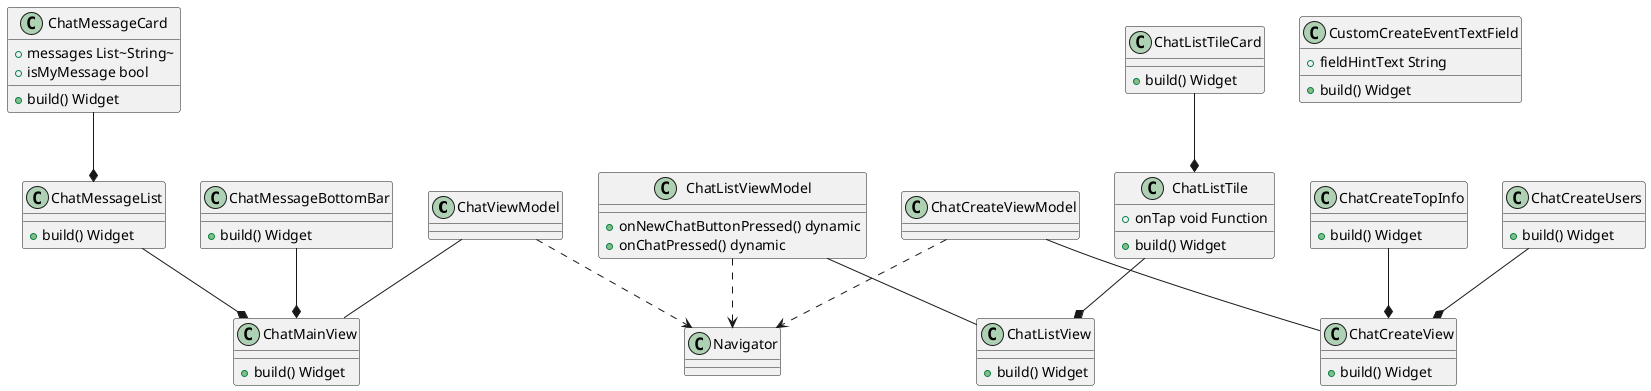 @startuml
class ChatViewModel
ChatViewModel -- ChatMainView
ChatViewModel ..> Navigator

class ChatListViewModel
ChatListViewModel : +onNewChatButtonPressed() dynamic
ChatListViewModel : +onChatPressed() dynamic
ChatListViewModel -- ChatListView
ChatListViewModel ..> Navigator

class ChatCreateViewModel
ChatCreateViewModel -- ChatCreateView
ChatCreateViewModel ..> Navigator

class ChatCreateView
ChatCreateView : +build() Widget

class ChatCreateTopInfo
ChatCreateTopInfo : +build() Widget
ChatCreateTopInfo --* ChatCreateView

class CustomCreateEventTextField
CustomCreateEventTextField : +fieldHintText String
CustomCreateEventTextField : +build() Widget

class ChatCreateUsers
ChatCreateUsers : +build() Widget
ChatCreateUsers --* ChatCreateView

class ChatMainView
ChatMainView : +build() Widget

class ChatMessageList
ChatMessageList : +build() Widget
ChatMessageList --* ChatMainView

class ChatMessageCard
ChatMessageCard : +messages List~String~
ChatMessageCard : +isMyMessage bool
ChatMessageCard : +build() Widget
ChatMessageCard --* ChatMessageList

class ChatMessageBottomBar
ChatMessageBottomBar : +build() Widget
ChatMessageBottomBar --* ChatMainView

class ChatListView
ChatListView : +build() Widget

class ChatListTileCard
ChatListTileCard : +build() Widget
ChatListTileCard --* ChatListTile

class ChatListTile
ChatListTile : +onTap void Function
ChatListTile : +build() Widget
ChatListTile --* ChatListView

class Navigator

@enduml
